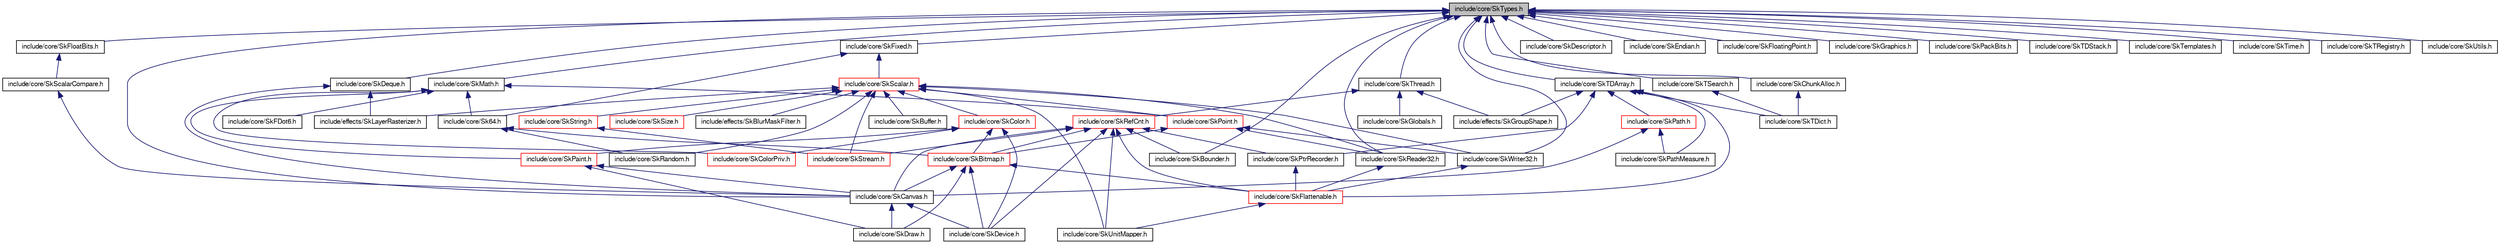 digraph G
{
  edge [fontname="FreeSans",fontsize="10",labelfontname="FreeSans",labelfontsize="10"];
  node [fontname="FreeSans",fontsize="10",shape=record];
  Node1 [label="include/core/SkTypes.h",height=0.2,width=0.4,color="black", fillcolor="grey75", style="filled" fontcolor="black"];
  Node1 -> Node2 [dir=back,color="midnightblue",fontsize="10",style="solid",fontname="FreeSans"];
  Node2 [label="include/core/SkBounder.h",height=0.2,width=0.4,color="black", fillcolor="white", style="filled",URL="$_sk_bounder_8h.html"];
  Node1 -> Node3 [dir=back,color="midnightblue",fontsize="10",style="solid",fontname="FreeSans"];
  Node3 [label="include/core/SkCanvas.h",height=0.2,width=0.4,color="black", fillcolor="white", style="filled",URL="$_sk_canvas_8h.html"];
  Node3 -> Node4 [dir=back,color="midnightblue",fontsize="10",style="solid",fontname="FreeSans"];
  Node4 [label="include/core/SkDevice.h",height=0.2,width=0.4,color="black", fillcolor="white", style="filled",URL="$_sk_device_8h.html"];
  Node3 -> Node5 [dir=back,color="midnightblue",fontsize="10",style="solid",fontname="FreeSans"];
  Node5 [label="include/core/SkDraw.h",height=0.2,width=0.4,color="black", fillcolor="white", style="filled",URL="$_sk_draw_8h.html"];
  Node1 -> Node6 [dir=back,color="midnightblue",fontsize="10",style="solid",fontname="FreeSans"];
  Node6 [label="include/core/SkChunkAlloc.h",height=0.2,width=0.4,color="black", fillcolor="white", style="filled",URL="$_sk_chunk_alloc_8h.html"];
  Node6 -> Node7 [dir=back,color="midnightblue",fontsize="10",style="solid",fontname="FreeSans"];
  Node7 [label="include/core/SkTDict.h",height=0.2,width=0.4,color="black", fillcolor="white", style="filled",URL="$_sk_t_dict_8h.html"];
  Node1 -> Node8 [dir=back,color="midnightblue",fontsize="10",style="solid",fontname="FreeSans"];
  Node8 [label="include/core/SkDeque.h",height=0.2,width=0.4,color="black", fillcolor="white", style="filled",URL="$_sk_deque_8h.html"];
  Node8 -> Node3 [dir=back,color="midnightblue",fontsize="10",style="solid",fontname="FreeSans"];
  Node8 -> Node9 [dir=back,color="midnightblue",fontsize="10",style="solid",fontname="FreeSans"];
  Node9 [label="include/effects/SkLayerRasterizer.h",height=0.2,width=0.4,color="black", fillcolor="white", style="filled",URL="$_sk_layer_rasterizer_8h.html"];
  Node1 -> Node10 [dir=back,color="midnightblue",fontsize="10",style="solid",fontname="FreeSans"];
  Node10 [label="include/core/SkDescriptor.h",height=0.2,width=0.4,color="black", fillcolor="white", style="filled",URL="$_sk_descriptor_8h.html"];
  Node1 -> Node11 [dir=back,color="midnightblue",fontsize="10",style="solid",fontname="FreeSans"];
  Node11 [label="include/core/SkEndian.h",height=0.2,width=0.4,color="black", fillcolor="white", style="filled",URL="$_sk_endian_8h.html"];
  Node1 -> Node12 [dir=back,color="midnightblue",fontsize="10",style="solid",fontname="FreeSans"];
  Node12 [label="include/core/SkFixed.h",height=0.2,width=0.4,color="black", fillcolor="white", style="filled",URL="$_sk_fixed_8h.html"];
  Node12 -> Node13 [dir=back,color="midnightblue",fontsize="10",style="solid",fontname="FreeSans"];
  Node13 [label="include/core/Sk64.h",height=0.2,width=0.4,color="black", fillcolor="white", style="filled",URL="$_sk64_8h.html"];
  Node13 -> Node14 [dir=back,color="midnightblue",fontsize="10",style="solid",fontname="FreeSans"];
  Node14 [label="include/core/SkBitmap.h",height=0.2,width=0.4,color="red", fillcolor="white", style="filled",URL="$_sk_bitmap_8h.html"];
  Node14 -> Node3 [dir=back,color="midnightblue",fontsize="10",style="solid",fontname="FreeSans"];
  Node14 -> Node4 [dir=back,color="midnightblue",fontsize="10",style="solid",fontname="FreeSans"];
  Node14 -> Node5 [dir=back,color="midnightblue",fontsize="10",style="solid",fontname="FreeSans"];
  Node14 -> Node15 [dir=back,color="midnightblue",fontsize="10",style="solid",fontname="FreeSans"];
  Node15 [label="include/core/SkFlattenable.h",height=0.2,width=0.4,color="red", fillcolor="white", style="filled",URL="$_sk_flattenable_8h.html"];
  Node15 -> Node16 [dir=back,color="midnightblue",fontsize="10",style="solid",fontname="FreeSans"];
  Node16 [label="include/core/SkUnitMapper.h",height=0.2,width=0.4,color="black", fillcolor="white", style="filled",URL="$_sk_unit_mapper_8h.html"];
  Node13 -> Node17 [dir=back,color="midnightblue",fontsize="10",style="solid",fontname="FreeSans"];
  Node17 [label="include/core/SkRandom.h",height=0.2,width=0.4,color="black", fillcolor="white", style="filled",URL="$_sk_random_8h.html"];
  Node12 -> Node18 [dir=back,color="midnightblue",fontsize="10",style="solid",fontname="FreeSans"];
  Node18 [label="include/core/SkScalar.h",height=0.2,width=0.4,color="red", fillcolor="white", style="filled",URL="$_sk_scalar_8h.html"];
  Node18 -> Node19 [dir=back,color="midnightblue",fontsize="10",style="solid",fontname="FreeSans"];
  Node19 [label="include/core/SkBuffer.h",height=0.2,width=0.4,color="black", fillcolor="white", style="filled",URL="$_sk_buffer_8h.html"];
  Node18 -> Node20 [dir=back,color="midnightblue",fontsize="10",style="solid",fontname="FreeSans"];
  Node20 [label="include/core/SkColor.h",height=0.2,width=0.4,color="red", fillcolor="white", style="filled",URL="$_sk_color_8h.html"];
  Node20 -> Node14 [dir=back,color="midnightblue",fontsize="10",style="solid",fontname="FreeSans"];
  Node20 -> Node21 [dir=back,color="midnightblue",fontsize="10",style="solid",fontname="FreeSans"];
  Node21 [label="include/core/SkColorPriv.h",height=0.2,width=0.4,color="red", fillcolor="white", style="filled",URL="$_sk_color_priv_8h.html"];
  Node20 -> Node4 [dir=back,color="midnightblue",fontsize="10",style="solid",fontname="FreeSans"];
  Node20 -> Node22 [dir=back,color="midnightblue",fontsize="10",style="solid",fontname="FreeSans"];
  Node22 [label="include/core/SkPaint.h",height=0.2,width=0.4,color="red", fillcolor="white", style="filled",URL="$_sk_paint_8h.html"];
  Node22 -> Node3 [dir=back,color="midnightblue",fontsize="10",style="solid",fontname="FreeSans"];
  Node22 -> Node5 [dir=back,color="midnightblue",fontsize="10",style="solid",fontname="FreeSans"];
  Node18 -> Node23 [dir=back,color="midnightblue",fontsize="10",style="solid",fontname="FreeSans"];
  Node23 [label="include/core/SkPoint.h",height=0.2,width=0.4,color="red", fillcolor="white", style="filled",URL="$_sk_point_8h.html"];
  Node23 -> Node14 [dir=back,color="midnightblue",fontsize="10",style="solid",fontname="FreeSans"];
  Node23 -> Node24 [dir=back,color="midnightblue",fontsize="10",style="solid",fontname="FreeSans"];
  Node24 [label="include/core/SkReader32.h",height=0.2,width=0.4,color="black", fillcolor="white", style="filled",URL="$_sk_reader32_8h.html"];
  Node24 -> Node15 [dir=back,color="midnightblue",fontsize="10",style="solid",fontname="FreeSans"];
  Node23 -> Node25 [dir=back,color="midnightblue",fontsize="10",style="solid",fontname="FreeSans"];
  Node25 [label="include/core/SkWriter32.h",height=0.2,width=0.4,color="black", fillcolor="white", style="filled",URL="$_sk_writer32_8h.html"];
  Node25 -> Node15 [dir=back,color="midnightblue",fontsize="10",style="solid",fontname="FreeSans"];
  Node18 -> Node17 [dir=back,color="midnightblue",fontsize="10",style="solid",fontname="FreeSans"];
  Node18 -> Node24 [dir=back,color="midnightblue",fontsize="10",style="solid",fontname="FreeSans"];
  Node18 -> Node26 [dir=back,color="midnightblue",fontsize="10",style="solid",fontname="FreeSans"];
  Node26 [label="include/core/SkSize.h",height=0.2,width=0.4,color="red", fillcolor="white", style="filled",URL="$_sk_size_8h.html"];
  Node18 -> Node27 [dir=back,color="midnightblue",fontsize="10",style="solid",fontname="FreeSans"];
  Node27 [label="include/core/SkStream.h",height=0.2,width=0.4,color="red", fillcolor="white", style="filled",URL="$_sk_stream_8h.html"];
  Node18 -> Node28 [dir=back,color="midnightblue",fontsize="10",style="solid",fontname="FreeSans"];
  Node28 [label="include/core/SkString.h",height=0.2,width=0.4,color="red", fillcolor="white", style="filled",URL="$_sk_string_8h.html"];
  Node28 -> Node27 [dir=back,color="midnightblue",fontsize="10",style="solid",fontname="FreeSans"];
  Node18 -> Node16 [dir=back,color="midnightblue",fontsize="10",style="solid",fontname="FreeSans"];
  Node18 -> Node25 [dir=back,color="midnightblue",fontsize="10",style="solid",fontname="FreeSans"];
  Node18 -> Node29 [dir=back,color="midnightblue",fontsize="10",style="solid",fontname="FreeSans"];
  Node29 [label="include/effects/SkBlurMaskFilter.h",height=0.2,width=0.4,color="black", fillcolor="white", style="filled",URL="$_sk_blur_mask_filter_8h.html"];
  Node18 -> Node9 [dir=back,color="midnightblue",fontsize="10",style="solid",fontname="FreeSans"];
  Node1 -> Node30 [dir=back,color="midnightblue",fontsize="10",style="solid",fontname="FreeSans"];
  Node30 [label="include/core/SkFloatBits.h",height=0.2,width=0.4,color="black", fillcolor="white", style="filled",URL="$_sk_float_bits_8h.html"];
  Node30 -> Node31 [dir=back,color="midnightblue",fontsize="10",style="solid",fontname="FreeSans"];
  Node31 [label="include/core/SkScalarCompare.h",height=0.2,width=0.4,color="black", fillcolor="white", style="filled",URL="$_sk_scalar_compare_8h.html"];
  Node31 -> Node3 [dir=back,color="midnightblue",fontsize="10",style="solid",fontname="FreeSans"];
  Node1 -> Node32 [dir=back,color="midnightblue",fontsize="10",style="solid",fontname="FreeSans"];
  Node32 [label="include/core/SkFloatingPoint.h",height=0.2,width=0.4,color="black", fillcolor="white", style="filled",URL="$_sk_floating_point_8h.html"];
  Node1 -> Node33 [dir=back,color="midnightblue",fontsize="10",style="solid",fontname="FreeSans"];
  Node33 [label="include/core/SkGraphics.h",height=0.2,width=0.4,color="black", fillcolor="white", style="filled",URL="$_sk_graphics_8h.html"];
  Node1 -> Node34 [dir=back,color="midnightblue",fontsize="10",style="solid",fontname="FreeSans"];
  Node34 [label="include/core/SkMath.h",height=0.2,width=0.4,color="black", fillcolor="white", style="filled",URL="$_sk_math_8h.html"];
  Node34 -> Node13 [dir=back,color="midnightblue",fontsize="10",style="solid",fontname="FreeSans"];
  Node34 -> Node21 [dir=back,color="midnightblue",fontsize="10",style="solid",fontname="FreeSans"];
  Node34 -> Node35 [dir=back,color="midnightblue",fontsize="10",style="solid",fontname="FreeSans"];
  Node35 [label="include/core/SkFDot6.h",height=0.2,width=0.4,color="black", fillcolor="white", style="filled",URL="$_sk_f_dot6_8h.html"];
  Node34 -> Node22 [dir=back,color="midnightblue",fontsize="10",style="solid",fontname="FreeSans"];
  Node34 -> Node23 [dir=back,color="midnightblue",fontsize="10",style="solid",fontname="FreeSans"];
  Node1 -> Node36 [dir=back,color="midnightblue",fontsize="10",style="solid",fontname="FreeSans"];
  Node36 [label="include/core/SkPackBits.h",height=0.2,width=0.4,color="black", fillcolor="white", style="filled",URL="$_sk_pack_bits_8h.html"];
  Node1 -> Node24 [dir=back,color="midnightblue",fontsize="10",style="solid",fontname="FreeSans"];
  Node1 -> Node37 [dir=back,color="midnightblue",fontsize="10",style="solid",fontname="FreeSans"];
  Node37 [label="include/core/SkTDArray.h",height=0.2,width=0.4,color="black", fillcolor="white", style="filled",URL="$_sk_t_d_array_8h.html"];
  Node37 -> Node15 [dir=back,color="midnightblue",fontsize="10",style="solid",fontname="FreeSans"];
  Node37 -> Node38 [dir=back,color="midnightblue",fontsize="10",style="solid",fontname="FreeSans"];
  Node38 [label="include/core/SkPath.h",height=0.2,width=0.4,color="red", fillcolor="white", style="filled",URL="$_sk_path_8h.html"];
  Node38 -> Node3 [dir=back,color="midnightblue",fontsize="10",style="solid",fontname="FreeSans"];
  Node38 -> Node39 [dir=back,color="midnightblue",fontsize="10",style="solid",fontname="FreeSans"];
  Node39 [label="include/core/SkPathMeasure.h",height=0.2,width=0.4,color="black", fillcolor="white", style="filled",URL="$_sk_path_measure_8h.html"];
  Node37 -> Node39 [dir=back,color="midnightblue",fontsize="10",style="solid",fontname="FreeSans"];
  Node37 -> Node40 [dir=back,color="midnightblue",fontsize="10",style="solid",fontname="FreeSans"];
  Node40 [label="include/core/SkPtrRecorder.h",height=0.2,width=0.4,color="black", fillcolor="white", style="filled",URL="$_sk_ptr_recorder_8h.html"];
  Node40 -> Node15 [dir=back,color="midnightblue",fontsize="10",style="solid",fontname="FreeSans"];
  Node37 -> Node7 [dir=back,color="midnightblue",fontsize="10",style="solid",fontname="FreeSans"];
  Node37 -> Node41 [dir=back,color="midnightblue",fontsize="10",style="solid",fontname="FreeSans"];
  Node41 [label="include/effects/SkGroupShape.h",height=0.2,width=0.4,color="black", fillcolor="white", style="filled",URL="$_sk_group_shape_8h.html"];
  Node1 -> Node42 [dir=back,color="midnightblue",fontsize="10",style="solid",fontname="FreeSans"];
  Node42 [label="include/core/SkTDStack.h",height=0.2,width=0.4,color="black", fillcolor="white", style="filled",URL="$_sk_t_d_stack_8h.html"];
  Node1 -> Node43 [dir=back,color="midnightblue",fontsize="10",style="solid",fontname="FreeSans"];
  Node43 [label="include/core/SkTemplates.h",height=0.2,width=0.4,color="black", fillcolor="white", style="filled",URL="$_sk_templates_8h.html"];
  Node1 -> Node44 [dir=back,color="midnightblue",fontsize="10",style="solid",fontname="FreeSans"];
  Node44 [label="include/core/SkThread.h",height=0.2,width=0.4,color="black", fillcolor="white", style="filled",URL="$_sk_thread_8h.html"];
  Node44 -> Node45 [dir=back,color="midnightblue",fontsize="10",style="solid",fontname="FreeSans"];
  Node45 [label="include/core/SkGlobals.h",height=0.2,width=0.4,color="black", fillcolor="white", style="filled",URL="$_sk_globals_8h.html"];
  Node44 -> Node46 [dir=back,color="midnightblue",fontsize="10",style="solid",fontname="FreeSans"];
  Node46 [label="include/core/SkRefCnt.h",height=0.2,width=0.4,color="red", fillcolor="white", style="filled",URL="$_sk_ref_cnt_8h.html"];
  Node46 -> Node14 [dir=back,color="midnightblue",fontsize="10",style="solid",fontname="FreeSans"];
  Node46 -> Node2 [dir=back,color="midnightblue",fontsize="10",style="solid",fontname="FreeSans"];
  Node46 -> Node3 [dir=back,color="midnightblue",fontsize="10",style="solid",fontname="FreeSans"];
  Node46 -> Node4 [dir=back,color="midnightblue",fontsize="10",style="solid",fontname="FreeSans"];
  Node46 -> Node15 [dir=back,color="midnightblue",fontsize="10",style="solid",fontname="FreeSans"];
  Node46 -> Node40 [dir=back,color="midnightblue",fontsize="10",style="solid",fontname="FreeSans"];
  Node46 -> Node27 [dir=back,color="midnightblue",fontsize="10",style="solid",fontname="FreeSans"];
  Node46 -> Node16 [dir=back,color="midnightblue",fontsize="10",style="solid",fontname="FreeSans"];
  Node44 -> Node41 [dir=back,color="midnightblue",fontsize="10",style="solid",fontname="FreeSans"];
  Node1 -> Node47 [dir=back,color="midnightblue",fontsize="10",style="solid",fontname="FreeSans"];
  Node47 [label="include/core/SkTime.h",height=0.2,width=0.4,color="black", fillcolor="white", style="filled",URL="$_sk_time_8h.html"];
  Node1 -> Node48 [dir=back,color="midnightblue",fontsize="10",style="solid",fontname="FreeSans"];
  Node48 [label="include/core/SkTRegistry.h",height=0.2,width=0.4,color="black", fillcolor="white", style="filled",URL="$_sk_t_registry_8h.html"];
  Node1 -> Node49 [dir=back,color="midnightblue",fontsize="10",style="solid",fontname="FreeSans"];
  Node49 [label="include/core/SkTSearch.h",height=0.2,width=0.4,color="black", fillcolor="white", style="filled",URL="$_sk_t_search_8h.html"];
  Node49 -> Node7 [dir=back,color="midnightblue",fontsize="10",style="solid",fontname="FreeSans"];
  Node1 -> Node50 [dir=back,color="midnightblue",fontsize="10",style="solid",fontname="FreeSans"];
  Node50 [label="include/core/SkUtils.h",height=0.2,width=0.4,color="black", fillcolor="white", style="filled",URL="$_sk_utils_8h.html"];
  Node1 -> Node25 [dir=back,color="midnightblue",fontsize="10",style="solid",fontname="FreeSans"];
}
